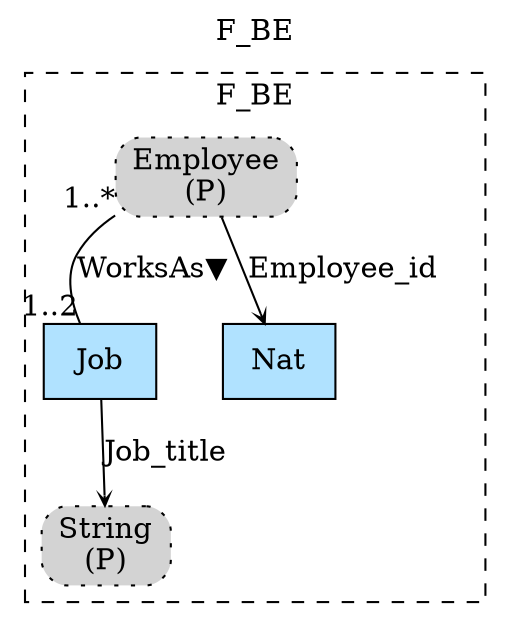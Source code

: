 digraph {graph[label=F_BE,labelloc=tl,labelfontsize=12];
subgraph cluster_F_BE{style=dashed;label=F_BE;
"Job"[shape=record,fillcolor=lightskyblue1,style = filled,label="Job"];
"Nat"[shape=record,fillcolor=lightskyblue1,style = filled,label="Nat"];
"PEmployee"[shape=box,fillcolor=lightgray,style ="rounded,filled,dotted",label=<Employee<br/>(P)>];
"PString"[shape=box,fillcolor=lightgray,style ="rounded,filled,dotted",label=<String<br/>(P)>];

"PEmployee"->"Job"[label="WorksAs▼",dir=none,taillabel="1..*",headlabel="1..2"];
"Job"->"PString"[label="Job_title",arrowhead=vee,headlabel="",arrowsize=.5];
"PEmployee"->"Nat"[label="Employee_id",arrowhead=vee,headlabel="",arrowsize=.5];

}


}